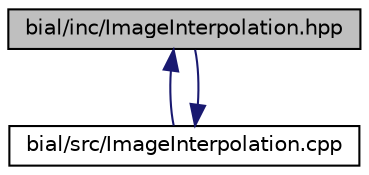 digraph "bial/inc/ImageInterpolation.hpp"
{
  edge [fontname="Helvetica",fontsize="10",labelfontname="Helvetica",labelfontsize="10"];
  node [fontname="Helvetica",fontsize="10",shape=record];
  Node1 [label="bial/inc/ImageInterpolation.hpp",height=0.2,width=0.4,color="black", fillcolor="grey75", style="filled", fontcolor="black"];
  Node1 -> Node2 [dir="back",color="midnightblue",fontsize="10",style="solid",fontname="Helvetica"];
  Node2 [label="bial/src/ImageInterpolation.cpp",height=0.2,width=0.4,color="black", fillcolor="white", style="filled",URL="$_image_interpolation_8cpp.html"];
  Node2 -> Node1 [dir="back",color="midnightblue",fontsize="10",style="solid",fontname="Helvetica"];
}
